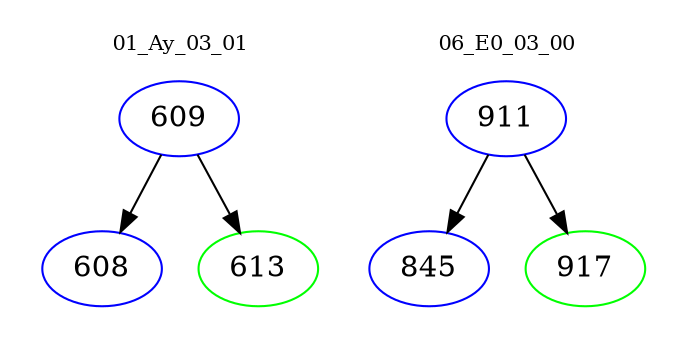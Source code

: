 digraph{
subgraph cluster_0 {
color = white
label = "01_Ay_03_01";
fontsize=10;
T0_609 [label="609", color="blue"]
T0_609 -> T0_608 [color="black"]
T0_608 [label="608", color="blue"]
T0_609 -> T0_613 [color="black"]
T0_613 [label="613", color="green"]
}
subgraph cluster_1 {
color = white
label = "06_E0_03_00";
fontsize=10;
T1_911 [label="911", color="blue"]
T1_911 -> T1_845 [color="black"]
T1_845 [label="845", color="blue"]
T1_911 -> T1_917 [color="black"]
T1_917 [label="917", color="green"]
}
}
